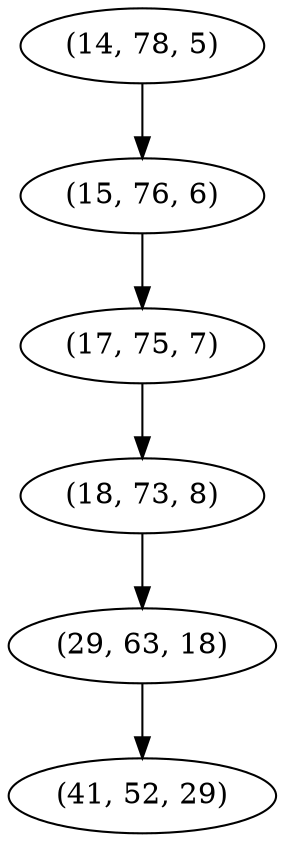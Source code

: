digraph tree {
    "(14, 78, 5)";
    "(15, 76, 6)";
    "(17, 75, 7)";
    "(18, 73, 8)";
    "(29, 63, 18)";
    "(41, 52, 29)";
    "(14, 78, 5)" -> "(15, 76, 6)";
    "(15, 76, 6)" -> "(17, 75, 7)";
    "(17, 75, 7)" -> "(18, 73, 8)";
    "(18, 73, 8)" -> "(29, 63, 18)";
    "(29, 63, 18)" -> "(41, 52, 29)";
}
